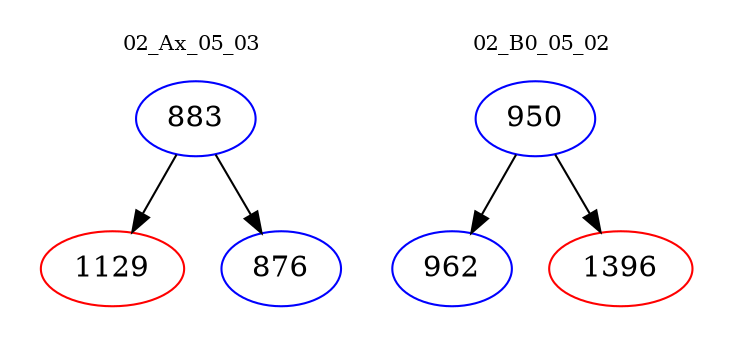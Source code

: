 digraph{
subgraph cluster_0 {
color = white
label = "02_Ax_05_03";
fontsize=10;
T0_883 [label="883", color="blue"]
T0_883 -> T0_1129 [color="black"]
T0_1129 [label="1129", color="red"]
T0_883 -> T0_876 [color="black"]
T0_876 [label="876", color="blue"]
}
subgraph cluster_1 {
color = white
label = "02_B0_05_02";
fontsize=10;
T1_950 [label="950", color="blue"]
T1_950 -> T1_962 [color="black"]
T1_962 [label="962", color="blue"]
T1_950 -> T1_1396 [color="black"]
T1_1396 [label="1396", color="red"]
}
}
